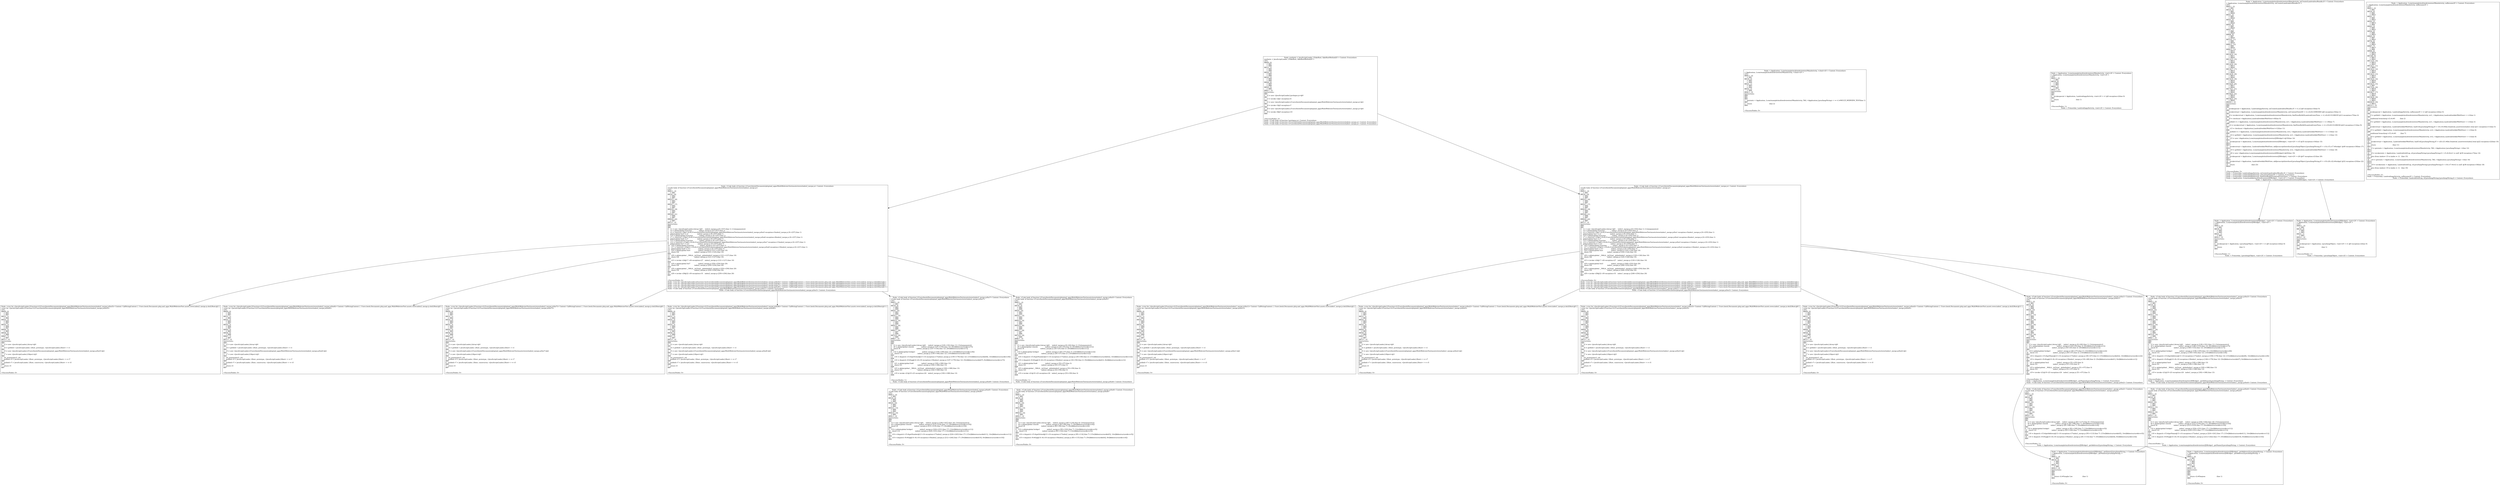 digraph callgraph{
3 [label="Node: synthetic < JavaScriptLoader, LFakeRoot, fakeRootMethod()V > Context: Everywhere
synthetic < JavaScriptLoader, LFakeRoot, fakeRootMethod()V >\lCFG:\lBB0[0..0]\l    -> BB1\l    -> BB6\lBB1[1..1]\l    -> BB2\l    -> BB6\lBB2[2..2]\l    -> BB3\l    -> BB6\lBB3[3..3]\l    -> BB4\l    -> BB6\lBB4[4..4]\l    -> BB5\l    -> BB6\lBB5[5..5]\l    -> BB6\lBB6[-1..-2]\lInstructions:\lBB0\l0   v2 = new <JavaScriptLoader,Lprologue.js>@0\lBB1\l1   v3 = invoke v2@1 exception:v4            \lBB2\l2   v5 = new <JavaScriptLoader,L/Users/leesh/Documents/plrg/and_apps/MultiWebviewTest/assets/www/index2_merge.js>@2\lBB3\l3   v6 = invoke v5@3 exception:v7            \lBB4\l4   v8 = new <JavaScriptLoader,L/Users/leesh/Documents/plrg/and_apps/MultiWebviewTest/assets/www/index1_merge.js>@4\lBB5\l5   v9 = invoke v8@5 exception:v10           \lBB6\l

<SuccessNodes: 3>\lNode: <Code body of function Lprologue.js> Context: Everywhere\lNode: <Code body of function L/Users/leesh/Documents/plrg/and_apps/MultiWebviewTest/assets/www/index2_merge.js> Context: Everywhere\lNode: <Code body of function L/Users/leesh/Documents/plrg/and_apps/MultiWebviewTest/assets/www/index1_merge.js> Context: Everywhere" shape=box]
4 [label="Node: < Application, Lcom/example/multiwebviewtest/MainActivity, <clinit>()V > Context: Everywhere
< Application, Lcom/example/multiwebviewtest/MainActivity, <clinit>()V >\lCFG:\lBB0[-1..-2]\l    -> BB1\lBB1[0..0]\l    -> BB2\l    -> BB4\lBB2[1..1]\l    -> BB3\l    -> BB4\lBB3[2..2]\l    -> BB4\lBB4[-1..-2]\lInstructions:\lBB0\lBB1\lBB2\l1   putstatic < Application, Lcom/example/multiwebviewtest/MainActivity, TAG, <Application,Ljava/lang/String> > = v1:#MULTI_WEBVIEW_TEST(line 1)\lBB3\l2   return                                   (line 2)\lBB4\l

<SuccessNodes: 0>\l" shape=box]
6 [label="Node: < Application, Lcom/example/multiwebviewtest/MainActivity, <init>()V > Context: Everywhere
< Application, Lcom/example/multiwebviewtest/MainActivity, <init>()V >\lCFG:\lBB0[-1..-2]\l    -> BB1\lBB1[0..0]\l    -> BB2\l    -> BB3\lBB2[1..1]\l    -> BB3\lBB3[-1..-2]\lInstructions:\lBB0\lBB1\l0   invokespecial < Application, Landroid/app/Activity, <init>()V > v1 @0 exception:v2(line 0)\lBB2\l1   return                                   (line 1)\lBB3\l

<SuccessNodes: 1>\lNode: < Primordial, Landroid/app/Activity, <init>()V > Context: Everywhere" shape=box]
9 [label="Node: < Application, Lcom/example/multiwebviewtest/MainActivity, onCreate(Landroid/os/Bundle;)V > Context: Everywhere
< Application, Lcom/example/multiwebviewtest/MainActivity, onCreate(Landroid/os/Bundle;)V >\lCFG:\lBB0[-1..-2]\l    -> BB1\lBB1[0..0]\l    -> BB2\l    -> BB20\lBB2[1..2]\l    -> BB3\l    -> BB20\lBB3[3..4]\l    -> BB4\l    -> BB20\lBB4[5..6]\l    -> BB5\l    -> BB20\lBB5[7..7]\l    -> BB6\l    -> BB20\lBB6[8..9]\l    -> BB7\l    -> BB20\lBB7[10..11]\l    -> BB8\l    -> BB20\lBB8[12..12]\l    -> BB9\l    -> BB20\lBB9[13..13]\l    -> BB10\l    -> BB20\lBB10[14..14]\l    -> BB11\l    -> BB20\lBB11[15..15]\l    -> BB12\l    -> BB20\lBB12[16..16]\l    -> BB13\l    -> BB20\lBB13[17..17]\l    -> BB14\l    -> BB20\lBB14[18..18]\l    -> BB15\l    -> BB20\lBB15[19..19]\l    -> BB16\l    -> BB20\lBB16[20..20]\l    -> BB17\l    -> BB20\lBB17[21..21]\l    -> BB18\l    -> BB20\lBB18[22..22]\l    -> BB19\l    -> BB20\lBB19[23..23]\l    -> BB20\lBB20[-1..-2]\lInstructions:\lBB0\lBB1\l0   invokespecial < Application, Landroid/app/Activity, onCreate(Landroid/os/Bundle;)V > v1,v2 @0 exception:v3(line 0)\lBB2\l2   invokevirtual < Application, Lcom/example/multiwebviewtest/MainActivity, setContentView(I)V > v1,v4:#2130903065 @6 exception:v5(line 2)\lBB3\l4   v8 = invokevirtual < Application, Lcom/example/multiwebviewtest/MainActivity, findViewById(I)Landroid/view/View; > v1,v6:#2131296335 @12 exception:v7(line 4)\lBB4\l6   v9 = checkcast <Application,Landroid/webkit/WebView>v8(line 6)\lBB5\l7   putfield v1.< Application, Lcom/example/multiwebviewtest/MainActivity, wv1, <Application,Landroid/webkit/WebView> > = v9(line 7)\lBB6\l9   v12 = invokevirtual < Application, Lcom/example/multiwebviewtest/MainActivity, findViewById(I)Landroid/view/View; > v1,v10:#2131296336 @23 exception:v11(line 9)\lBB7\l11   v13 = checkcast <Application,Landroid/webkit/WebView>v12(line 11)\lBB8\l12   putfield v1.< Application, Lcom/example/multiwebviewtest/MainActivity, wv2, <Application,Landroid/webkit/WebView> > = v13(line 12)\lBB9\l13   v14 = getfield < Application, Lcom/example/multiwebviewtest/MainActivity, wv1, <Application,Landroid/webkit/WebView> > v1(line 13)\lBB10\l14   v15 = new <Application,Lcom/example/multiwebviewtest/JSBridge1>@33(line 14)\lBB11\l15   invokespecial < Application, Lcom/example/multiwebviewtest/JSBridge1, <init>()V > v15 @35 exception:v16(line 15)\lBB12\lBB13\l17   invokevirtual < Application, Landroid/webkit/WebView, addJavascriptInterface(Ljava/lang/Object;Ljava/lang/String;)V > v14,v15,v17:#bridge1 @40 exception:v18(line 17)\lBB14\l18   v19 = getfield < Application, Lcom/example/multiwebviewtest/MainActivity, wv2, <Application,Landroid/webkit/WebView> > v1(line 18)\lBB15\l19   v20 = new <Application,Lcom/example/multiwebviewtest/JSBridge2>@45(line 19)\lBB16\l20   invokespecial < Application, Lcom/example/multiwebviewtest/JSBridge2, <init>()V > v20 @47 exception:v21(line 20)\lBB17\lBB18\l22   invokevirtual < Application, Landroid/webkit/WebView, addJavascriptInterface(Ljava/lang/Object;Ljava/lang/String;)V > v19,v20,v22:#bridge2 @52 exception:v23(line 22)\lBB19\l23   return                                  (line 23)\lBB20\l

<SuccessNodes: 5>\lNode: < Primordial, Landroid/app/Activity, onCreate(Landroid/os/Bundle;)V > Context: Everywhere\lNode: < Primordial, Landroid/app/Activity, setContentView(I)V > Context: Everywhere\lNode: < Primordial, Landroid/app/Activity, findViewById(I)Landroid/view/View; > Context: Everywhere\lNode: < Application, Lcom/example/multiwebviewtest/JSBridge1, <init>()V > Context: Everywhere\lNode: < Application, Lcom/example/multiwebviewtest/JSBridge2, <init>()V > Context: Everywhere" shape=box]
10 [label="Node: < Application, Lcom/example/multiwebviewtest/MainActivity, onResume()V > Context: Everywhere
< Application, Lcom/example/multiwebviewtest/MainActivity, onResume()V >\lCFG:\lBB0[-1..-2]\l    -> BB1\lBB1[0..0]\l    -> BB2\l    -> BB21\lBB2[1..1]\l    -> BB3\l    -> BB21\lBB3[2..2]\l    -> BB13\l    -> BB4\lBB4[3..3]\l    -> BB5\l    -> BB21\lBB5[4..4]\l    -> BB6\l    -> BB21\lBB6[5..5]\l    -> BB7\l    -> BB21\lBB7[6..6]\l    -> BB8\l    -> BB21\lBB8[7..7]\l    -> BB17\l    -> BB9\lBB9[8..8]\l    -> BB10\l    -> BB21\lBB10[9..9]\l    -> BB11\l    -> BB21\lBB11[10..10]\l    -> BB12\l    -> BB21\lBB12[11..11]\l    -> BB21\lBB13[12..12]\l    -> BB14\l    -> BB21\lBB14[13..13]\l    -> BB15\l    -> BB21\lBB15[14..14]\l    -> BB16\l    -> BB21\lBB16[15..15]\l    -> BB7\lBB17[16..16]\l    -> BB18\l    -> BB21\lBB18[17..17]\l    -> BB19\l    -> BB21\lBB19[18..18]\l    -> BB20\l    -> BB21\lBB20[19..19]\l    -> BB12\lBB21[-1..-2]\lInstructions:\lBB0\lBB1\l0   invokespecial < Application, Landroid/app/Activity, onResume()V > v1 @0 exception:v2(line 0)\lBB2\l1   v3 = getfield < Application, Lcom/example/multiwebviewtest/MainActivity, wv1, <Application,Landroid/webkit/WebView> > v1(line 1)\lBB3\l2   conditional branch(eq) v3,v4:#0          (line 2)\lBB4\l3   v9 = getfield < Application, Lcom/example/multiwebviewtest/MainActivity, wv1, <Application,Landroid/webkit/WebView> > v1(line 3)\lBB5\lBB6\l5   invokevirtual < Application, Landroid/webkit/WebView, loadUrl(Ljava/lang/String;)V > v9,v10:#file:///android_asset/www/index1.html @11 exception:v11(line 5)\lBB7\l6   v15 = getfield < Application, Lcom/example/multiwebviewtest/MainActivity, wv2, <Application,Landroid/webkit/WebView> > v1(line 6)\lBB8\l7   conditional branch(eq) v15,v4:#0         (line 7)\lBB9\l8   v20 = getfield < Application, Lcom/example/multiwebviewtest/MainActivity, wv2, <Application,Landroid/webkit/WebView> > v1(line 8)\lBB10\lBB11\l10   invokevirtual < Application, Landroid/webkit/WebView, loadUrl(Ljava/lang/String;)V > v20,v21:#file:///android_asset/www/index2.html @22 exception:v22(line 10)\lBB12\l11   return                                  (line 11)\lBB13\l12   v5 = getstatic < Application, Lcom/example/multiwebviewtest/MainActivity, TAG, <Application,Ljava/lang/String> >(line 12)\lBB14\lBB15\l14   v8 = invokestatic < Application, Landroid/util/Log, e(Ljava/lang/String;Ljava/lang/String;)I > v5,v6:#wv1 is null! @30 exception:v7(line 14)\lBB16\l15   goto (from iindex= 15 to iindex = -1)   (line 15)\lBB17\l16   v16 = getstatic < Application, Lcom/example/multiwebviewtest/MainActivity, TAG, <Application,Ljava/lang/String> >(line 16)\lBB18\lBB19\l18   v19 = invokestatic < Application, Landroid/util/Log, e(Ljava/lang/String;Ljava/lang/String;)I > v16,v17:#wv2 is null! @38 exception:v18(line 18)\lBB20\l19   goto (from iindex= 19 to iindex = -1)   (line 19)\lBB21\l

<SuccessNodes: 2>\lNode: < Primordial, Landroid/app/Activity, onResume()V > Context: Everywhere\lNode: < Primordial, Landroid/util/Log, e(Ljava/lang/String;Ljava/lang/String;)I > Context: Everywhere" shape=box]
12 [label="Node: <Code body of function L/Users/leesh/Documents/plrg/and_apps/MultiWebviewTest/assets/www/index2_merge.js> Context: Everywhere
<Code body of function L/Users/leesh/Documents/plrg/and_apps/MultiWebviewTest/assets/www/index2_merge.js>\lCFG:\lBB0[-1..-2]\l    -> BB1\lBB1[0..14]\l    -> BB2\l    -> BB7\lBB2[15..16]\l    -> BB3\l    -> BB7\lBB3[17..17]\l    -> BB4\l    -> BB7\lBB4[18..19]\l    -> BB5\l    -> BB7\lBB5[20..21]\l    -> BB6\l    -> BB7\lBB6[22..22]\l    -> BB7\lBB7[-1..-2]\lInstructions:\lBB0\lBB1\l0   v1 = new <JavaScriptLoader,LArray>@0     index2_merge.js [0->257] (line 1) {1=[arguments]}\l1   v5 = global:global Function              index2_merge.js [0->257] (line 1)\l2   v2 = construct v5@2 v4:#L/Users/leesh/Documents/plrg/and_apps/MultiWebviewTest/assets/www/index2_merge.js/foo5 exception:v3index2_merge.js [0->257] (line 1)\l3   global:global foo5 = v2                  index2_merge.js [0->257] (line 1)\l4   v10 = global:global Function             index2_merge.js [0->257] (line 1)\l5   v7 = construct v10@5 v9:#L/Users/leesh/Documents/plrg/and_apps/MultiWebviewTest/assets/www/index2_merge.js/foo6 exception:v8index2_merge.js [0->257] (line 1)\l6   global:global foo6 = v7                  index2_merge.js [0->257] (line 1)\l7   v15 = global:global Function             index2_merge.js [0->257] (line 1)\l8   v12 = construct v15@8 v14:#L/Users/leesh/Documents/plrg/and_apps/MultiWebviewTest/assets/www/index2_merge.js/foo7 exception:v13index2_merge.js [0->257] (line 1)\l9   global:global foo7 = v12                 index2_merge.js [0->257] (line 1)\l10   v20 = global:global Function            index2_merge.js [0->257] (line 1)\l11   v17 = construct v20@11 v19:#L/Users/leesh/Documents/plrg/and_apps/MultiWebviewTest/assets/www/index2_merge.js/foo8 exception:v18index2_merge.js [0->257] (line 1)\l12   global:global foo8 = v17                index2_merge.js [0->257] (line 1)\l13   v24 = global:global foo5                index2_merge.js [121->125] (line 10)\l14   check v24                               index2_merge.js [121->125] (line 10)\lBB2\l15   v26 = global:global __WALA__int3rnal__globalindex2_merge.js [121->127] (line 10)\l16   check v26                               index2_merge.js [121->127] (line 10)\lBB3\l17   v23 = invoke v24@17 v26 exception:v27   index2_merge.js [121->127] (line 10)\lBB4\l18   v29 = global:global foo7                index2_merge.js [250->254] (line 20)\l19   check v29                               index2_merge.js [250->254] (line 20)\lBB5\l20   v30 = global:global __WALA__int3rnal__globalindex2_merge.js [250->256] (line 20)\l21   check v30                               index2_merge.js [250->256] (line 20)\lBB6\l22   v28 = invoke v29@22 v30 exception:v31   index2_merge.js [250->256] (line 20)\lBB7\l

<SuccessNodes: 6>\lNode: <ctor for <JavaScriptLoader,LFunction>(L/Users/leesh/Documents/plrg/and_apps/MultiWebviewTest/assets/www/index2_merge.js/foo5)> Context: CallStringContext: [ .Users.leesh.Documents.plrg.and_apps.MultiWebviewTest.assets.www.index2_merge.js.do()LRoot;@2 ]\lNode: <ctor for <JavaScriptLoader,LFunction>(L/Users/leesh/Documents/plrg/and_apps/MultiWebviewTest/assets/www/index2_merge.js/foo6)> Context: CallStringContext: [ .Users.leesh.Documents.plrg.and_apps.MultiWebviewTest.assets.www.index2_merge.js.do()LRoot;@5 ]\lNode: <ctor for <JavaScriptLoader,LFunction>(L/Users/leesh/Documents/plrg/and_apps/MultiWebviewTest/assets/www/index2_merge.js/foo7)> Context: CallStringContext: [ .Users.leesh.Documents.plrg.and_apps.MultiWebviewTest.assets.www.index2_merge.js.do()LRoot;@8 ]\lNode: <ctor for <JavaScriptLoader,LFunction>(L/Users/leesh/Documents/plrg/and_apps/MultiWebviewTest/assets/www/index2_merge.js/foo8)> Context: CallStringContext: [ .Users.leesh.Documents.plrg.and_apps.MultiWebviewTest.assets.www.index2_merge.js.do()LRoot;@11 ]\lNode: <Code body of function L/Users/leesh/Documents/plrg/and_apps/MultiWebviewTest/assets/www/index2_merge.js/foo7> Context: Everywhere\lNode: <Code body of function L/Users/leesh/Documents/plrg/and_apps/MultiWebviewTest/assets/www/index2_merge.js/foo5> Context: Everywhere" shape=box]
13 [label="Node: <Code body of function L/Users/leesh/Documents/plrg/and_apps/MultiWebviewTest/assets/www/index1_merge.js> Context: Everywhere
<Code body of function L/Users/leesh/Documents/plrg/and_apps/MultiWebviewTest/assets/www/index1_merge.js>\lCFG:\lBB0[-1..-2]\l    -> BB1\lBB1[0..14]\l    -> BB2\l    -> BB7\lBB2[15..16]\l    -> BB3\l    -> BB7\lBB3[17..17]\l    -> BB4\l    -> BB7\lBB4[18..19]\l    -> BB5\l    -> BB7\lBB5[20..21]\l    -> BB6\l    -> BB7\lBB6[22..22]\l    -> BB7\lBB7[-1..-2]\lInstructions:\lBB0\lBB1\l0   v1 = new <JavaScriptLoader,LArray>@0     index1_merge.js [0->255] (line 1) {1=[arguments]}\l1   v5 = global:global Function              index1_merge.js [0->255] (line 1)\l2   v2 = construct v5@2 v4:#L/Users/leesh/Documents/plrg/and_apps/MultiWebviewTest/assets/www/index1_merge.js/foo1 exception:v3index1_merge.js [0->255] (line 1)\l3   global:global foo1 = v2                  index1_merge.js [0->255] (line 1)\l4   v10 = global:global Function             index1_merge.js [0->255] (line 1)\l5   v7 = construct v10@5 v9:#L/Users/leesh/Documents/plrg/and_apps/MultiWebviewTest/assets/www/index1_merge.js/foo2 exception:v8index1_merge.js [0->255] (line 1)\l6   global:global foo2 = v7                  index1_merge.js [0->255] (line 1)\l7   v15 = global:global Function             index1_merge.js [0->255] (line 1)\l8   v12 = construct v15@8 v14:#L/Users/leesh/Documents/plrg/and_apps/MultiWebviewTest/assets/www/index1_merge.js/foo3 exception:v13index1_merge.js [0->255] (line 1)\l9   global:global foo3 = v12                 index1_merge.js [0->255] (line 1)\l10   v20 = global:global Function            index1_merge.js [0->255] (line 1)\l11   v17 = construct v20@11 v19:#L/Users/leesh/Documents/plrg/and_apps/MultiWebviewTest/assets/www/index1_merge.js/foo4 exception:v18index1_merge.js [0->255] (line 1)\l12   global:global foo4 = v17                index1_merge.js [0->255] (line 1)\l13   v24 = global:global foo1                index1_merge.js [120->124] (line 10)\l14   check v24                               index1_merge.js [120->124] (line 10)\lBB2\l15   v26 = global:global __WALA__int3rnal__globalindex1_merge.js [120->126] (line 10)\l16   check v26                               index1_merge.js [120->126] (line 10)\lBB3\l17   v23 = invoke v24@17 v26 exception:v27   index1_merge.js [120->126] (line 10)\lBB4\l18   v29 = global:global foo3                index1_merge.js [248->252] (line 20)\l19   check v29                               index1_merge.js [248->252] (line 20)\lBB5\l20   v30 = global:global __WALA__int3rnal__globalindex1_merge.js [248->254] (line 20)\l21   check v30                               index1_merge.js [248->254] (line 20)\lBB6\l22   v28 = invoke v29@22 v30 exception:v31   index1_merge.js [248->254] (line 20)\lBB7\l

<SuccessNodes: 6>\lNode: <ctor for <JavaScriptLoader,LFunction>(L/Users/leesh/Documents/plrg/and_apps/MultiWebviewTest/assets/www/index1_merge.js/foo1)> Context: CallStringContext: [ .Users.leesh.Documents.plrg.and_apps.MultiWebviewTest.assets.www.index1_merge.js.do()LRoot;@2 ]\lNode: <ctor for <JavaScriptLoader,LFunction>(L/Users/leesh/Documents/plrg/and_apps/MultiWebviewTest/assets/www/index1_merge.js/foo2)> Context: CallStringContext: [ .Users.leesh.Documents.plrg.and_apps.MultiWebviewTest.assets.www.index1_merge.js.do()LRoot;@5 ]\lNode: <ctor for <JavaScriptLoader,LFunction>(L/Users/leesh/Documents/plrg/and_apps/MultiWebviewTest/assets/www/index1_merge.js/foo3)> Context: CallStringContext: [ .Users.leesh.Documents.plrg.and_apps.MultiWebviewTest.assets.www.index1_merge.js.do()LRoot;@8 ]\lNode: <ctor for <JavaScriptLoader,LFunction>(L/Users/leesh/Documents/plrg/and_apps/MultiWebviewTest/assets/www/index1_merge.js/foo4)> Context: CallStringContext: [ .Users.leesh.Documents.plrg.and_apps.MultiWebviewTest.assets.www.index1_merge.js.do()LRoot;@11 ]\lNode: <Code body of function L/Users/leesh/Documents/plrg/and_apps/MultiWebviewTest/assets/www/index1_merge.js/foo1> Context: Everywhere\lNode: <Code body of function L/Users/leesh/Documents/plrg/and_apps/MultiWebviewTest/assets/www/index1_merge.js/foo3> Context: Everywhere" shape=box]
25 [label="Node: < Application, Lcom/example/multiwebviewtest/JSBridge1, <init>()V > Context: Everywhere
< Application, Lcom/example/multiwebviewtest/JSBridge1, <init>()V >\lCFG:\lBB0[-1..-2]\l    -> BB1\lBB1[0..0]\l    -> BB2\l    -> BB3\lBB2[1..1]\l    -> BB3\lBB3[-1..-2]\lInstructions:\lBB0\lBB1\l0   invokespecial < Application, Ljava/lang/Object, <init>()V > v1 @0 exception:v2(line 0)\lBB2\l1   return                                   (line 1)\lBB3\l

<SuccessNodes: 1>\lNode: < Primordial, Ljava/lang/Object, <init>()V > Context: Everywhere" shape=box]
26 [label="Node: < Application, Lcom/example/multiwebviewtest/JSBridge2, <init>()V > Context: Everywhere
< Application, Lcom/example/multiwebviewtest/JSBridge2, <init>()V >\lCFG:\lBB0[-1..-2]\l    -> BB1\lBB1[0..0]\l    -> BB2\l    -> BB3\lBB2[1..1]\l    -> BB3\lBB3[-1..-2]\lInstructions:\lBB0\lBB1\l0   invokespecial < Application, Ljava/lang/Object, <init>()V > v1 @0 exception:v2(line 0)\lBB2\l1   return                                   (line 1)\lBB3\l

<SuccessNodes: 1>\lNode: < Primordial, Ljava/lang/Object, <init>()V > Context: Everywhere" shape=box]
132 [label="Node: <ctor for <JavaScriptLoader,LFunction>(L/Users/leesh/Documents/plrg/and_apps/MultiWebviewTest/assets/www/index2_merge.js/foo5)> Context: CallStringContext: [ .Users.leesh.Documents.plrg.and_apps.MultiWebviewTest.assets.www.index2_merge.js.do()LRoot;@2 ]
<ctor for <JavaScriptLoader,LFunction>(L/Users/leesh/Documents/plrg/and_apps/MultiWebviewTest/assets/www/index2_merge.js/foo5)>\lCFG:\lBB0[0..0]\l    -> BB1\l    -> BB7\lBB1[1..1]\l    -> BB2\lBB2[2..2]\l    -> BB3\l    -> BB7\lBB3[3..3]\l    -> BB4\l    -> BB7\lBB4[4..5]\l    -> BB5\lBB5[6..6]\l    -> BB6\lBB6[7..7]\l    -> BB7\lBB7[-1..-2]\lInstructions:\lBB0\l0   v2 = new <JavaScriptLoader,LArray>@0     \lBB1\l1   v4 = getfield < JavaScriptLoader, LRoot, prototype, <JavaScriptLoader,LRoot> > v1\lBB2\l2   v5 = new <JavaScriptLoader,L/Users/leesh/Documents/plrg/and_apps/MultiWebviewTest/assets/www/index2_merge.js/foo5>@2\lBB3\l3   v7 = new <JavaScriptLoader,LObject>@3    \lBB4\l4   set_prototype(v5, v4)                    \l5   putfield v5.< JavaScriptLoader, LRoot, prototype, <JavaScriptLoader,LRoot> > = v7\lBB5\l6   putfield v7.< JavaScriptLoader, LRoot, constructor, <JavaScriptLoader,LRoot> > = v5\lBB6\l7   return v5                                \lBB7\l

<SuccessNodes: 0>\l" shape=box]
133 [label="Node: <ctor for <JavaScriptLoader,LFunction>(L/Users/leesh/Documents/plrg/and_apps/MultiWebviewTest/assets/www/index2_merge.js/foo6)> Context: CallStringContext: [ .Users.leesh.Documents.plrg.and_apps.MultiWebviewTest.assets.www.index2_merge.js.do()LRoot;@5 ]
<ctor for <JavaScriptLoader,LFunction>(L/Users/leesh/Documents/plrg/and_apps/MultiWebviewTest/assets/www/index2_merge.js/foo6)>\lCFG:\lBB0[0..0]\l    -> BB1\l    -> BB7\lBB1[1..1]\l    -> BB2\lBB2[2..2]\l    -> BB3\l    -> BB7\lBB3[3..3]\l    -> BB4\l    -> BB7\lBB4[4..5]\l    -> BB5\lBB5[6..6]\l    -> BB6\lBB6[7..7]\l    -> BB7\lBB7[-1..-2]\lInstructions:\lBB0\l0   v2 = new <JavaScriptLoader,LArray>@0     \lBB1\l1   v4 = getfield < JavaScriptLoader, LRoot, prototype, <JavaScriptLoader,LRoot> > v1\lBB2\l2   v5 = new <JavaScriptLoader,L/Users/leesh/Documents/plrg/and_apps/MultiWebviewTest/assets/www/index2_merge.js/foo6>@2\lBB3\l3   v7 = new <JavaScriptLoader,LObject>@3    \lBB4\l4   set_prototype(v5, v4)                    \l5   putfield v5.< JavaScriptLoader, LRoot, prototype, <JavaScriptLoader,LRoot> > = v7\lBB5\l6   putfield v7.< JavaScriptLoader, LRoot, constructor, <JavaScriptLoader,LRoot> > = v5\lBB6\l7   return v5                                \lBB7\l

<SuccessNodes: 0>\l" shape=box]
134 [label="Node: <ctor for <JavaScriptLoader,LFunction>(L/Users/leesh/Documents/plrg/and_apps/MultiWebviewTest/assets/www/index2_merge.js/foo7)> Context: CallStringContext: [ .Users.leesh.Documents.plrg.and_apps.MultiWebviewTest.assets.www.index2_merge.js.do()LRoot;@8 ]
<ctor for <JavaScriptLoader,LFunction>(L/Users/leesh/Documents/plrg/and_apps/MultiWebviewTest/assets/www/index2_merge.js/foo7)>\lCFG:\lBB0[0..0]\l    -> BB1\l    -> BB7\lBB1[1..1]\l    -> BB2\lBB2[2..2]\l    -> BB3\l    -> BB7\lBB3[3..3]\l    -> BB4\l    -> BB7\lBB4[4..5]\l    -> BB5\lBB5[6..6]\l    -> BB6\lBB6[7..7]\l    -> BB7\lBB7[-1..-2]\lInstructions:\lBB0\l0   v2 = new <JavaScriptLoader,LArray>@0     \lBB1\l1   v4 = getfield < JavaScriptLoader, LRoot, prototype, <JavaScriptLoader,LRoot> > v1\lBB2\l2   v5 = new <JavaScriptLoader,L/Users/leesh/Documents/plrg/and_apps/MultiWebviewTest/assets/www/index2_merge.js/foo7>@2\lBB3\l3   v7 = new <JavaScriptLoader,LObject>@3    \lBB4\l4   set_prototype(v5, v4)                    \l5   putfield v5.< JavaScriptLoader, LRoot, prototype, <JavaScriptLoader,LRoot> > = v7\lBB5\l6   putfield v7.< JavaScriptLoader, LRoot, constructor, <JavaScriptLoader,LRoot> > = v5\lBB6\l7   return v5                                \lBB7\l

<SuccessNodes: 0>\l" shape=box]
135 [label="Node: <ctor for <JavaScriptLoader,LFunction>(L/Users/leesh/Documents/plrg/and_apps/MultiWebviewTest/assets/www/index2_merge.js/foo8)> Context: CallStringContext: [ .Users.leesh.Documents.plrg.and_apps.MultiWebviewTest.assets.www.index2_merge.js.do()LRoot;@11 ]
<ctor for <JavaScriptLoader,LFunction>(L/Users/leesh/Documents/plrg/and_apps/MultiWebviewTest/assets/www/index2_merge.js/foo8)>\lCFG:\lBB0[0..0]\l    -> BB1\l    -> BB7\lBB1[1..1]\l    -> BB2\lBB2[2..2]\l    -> BB3\l    -> BB7\lBB3[3..3]\l    -> BB4\l    -> BB7\lBB4[4..5]\l    -> BB5\lBB5[6..6]\l    -> BB6\lBB6[7..7]\l    -> BB7\lBB7[-1..-2]\lInstructions:\lBB0\l0   v2 = new <JavaScriptLoader,LArray>@0     \lBB1\l1   v4 = getfield < JavaScriptLoader, LRoot, prototype, <JavaScriptLoader,LRoot> > v1\lBB2\l2   v5 = new <JavaScriptLoader,L/Users/leesh/Documents/plrg/and_apps/MultiWebviewTest/assets/www/index2_merge.js/foo8>@2\lBB3\l3   v7 = new <JavaScriptLoader,LObject>@3    \lBB4\l4   set_prototype(v5, v4)                    \l5   putfield v5.< JavaScriptLoader, LRoot, prototype, <JavaScriptLoader,LRoot> > = v7\lBB5\l6   putfield v7.< JavaScriptLoader, LRoot, constructor, <JavaScriptLoader,LRoot> > = v5\lBB6\l7   return v5                                \lBB7\l

<SuccessNodes: 0>\l" shape=box]
136 [label="Node: <ctor for <JavaScriptLoader,LFunction>(L/Users/leesh/Documents/plrg/and_apps/MultiWebviewTest/assets/www/index1_merge.js/foo1)> Context: CallStringContext: [ .Users.leesh.Documents.plrg.and_apps.MultiWebviewTest.assets.www.index1_merge.js.do()LRoot;@2 ]
<ctor for <JavaScriptLoader,LFunction>(L/Users/leesh/Documents/plrg/and_apps/MultiWebviewTest/assets/www/index1_merge.js/foo1)>\lCFG:\lBB0[0..0]\l    -> BB1\l    -> BB7\lBB1[1..1]\l    -> BB2\lBB2[2..2]\l    -> BB3\l    -> BB7\lBB3[3..3]\l    -> BB4\l    -> BB7\lBB4[4..5]\l    -> BB5\lBB5[6..6]\l    -> BB6\lBB6[7..7]\l    -> BB7\lBB7[-1..-2]\lInstructions:\lBB0\l0   v2 = new <JavaScriptLoader,LArray>@0     \lBB1\l1   v4 = getfield < JavaScriptLoader, LRoot, prototype, <JavaScriptLoader,LRoot> > v1\lBB2\l2   v5 = new <JavaScriptLoader,L/Users/leesh/Documents/plrg/and_apps/MultiWebviewTest/assets/www/index1_merge.js/foo1>@2\lBB3\l3   v7 = new <JavaScriptLoader,LObject>@3    \lBB4\l4   set_prototype(v5, v4)                    \l5   putfield v5.< JavaScriptLoader, LRoot, prototype, <JavaScriptLoader,LRoot> > = v7\lBB5\l6   putfield v7.< JavaScriptLoader, LRoot, constructor, <JavaScriptLoader,LRoot> > = v5\lBB6\l7   return v5                                \lBB7\l

<SuccessNodes: 0>\l" shape=box]
137 [label="Node: <ctor for <JavaScriptLoader,LFunction>(L/Users/leesh/Documents/plrg/and_apps/MultiWebviewTest/assets/www/index1_merge.js/foo2)> Context: CallStringContext: [ .Users.leesh.Documents.plrg.and_apps.MultiWebviewTest.assets.www.index1_merge.js.do()LRoot;@5 ]
<ctor for <JavaScriptLoader,LFunction>(L/Users/leesh/Documents/plrg/and_apps/MultiWebviewTest/assets/www/index1_merge.js/foo2)>\lCFG:\lBB0[0..0]\l    -> BB1\l    -> BB7\lBB1[1..1]\l    -> BB2\lBB2[2..2]\l    -> BB3\l    -> BB7\lBB3[3..3]\l    -> BB4\l    -> BB7\lBB4[4..5]\l    -> BB5\lBB5[6..6]\l    -> BB6\lBB6[7..7]\l    -> BB7\lBB7[-1..-2]\lInstructions:\lBB0\l0   v2 = new <JavaScriptLoader,LArray>@0     \lBB1\l1   v4 = getfield < JavaScriptLoader, LRoot, prototype, <JavaScriptLoader,LRoot> > v1\lBB2\l2   v5 = new <JavaScriptLoader,L/Users/leesh/Documents/plrg/and_apps/MultiWebviewTest/assets/www/index1_merge.js/foo2>@2\lBB3\l3   v7 = new <JavaScriptLoader,LObject>@3    \lBB4\l4   set_prototype(v5, v4)                    \l5   putfield v5.< JavaScriptLoader, LRoot, prototype, <JavaScriptLoader,LRoot> > = v7\lBB5\l6   putfield v7.< JavaScriptLoader, LRoot, constructor, <JavaScriptLoader,LRoot> > = v5\lBB6\l7   return v5                                \lBB7\l

<SuccessNodes: 0>\l" shape=box]
138 [label="Node: <ctor for <JavaScriptLoader,LFunction>(L/Users/leesh/Documents/plrg/and_apps/MultiWebviewTest/assets/www/index1_merge.js/foo3)> Context: CallStringContext: [ .Users.leesh.Documents.plrg.and_apps.MultiWebviewTest.assets.www.index1_merge.js.do()LRoot;@8 ]
<ctor for <JavaScriptLoader,LFunction>(L/Users/leesh/Documents/plrg/and_apps/MultiWebviewTest/assets/www/index1_merge.js/foo3)>\lCFG:\lBB0[0..0]\l    -> BB1\l    -> BB7\lBB1[1..1]\l    -> BB2\lBB2[2..2]\l    -> BB3\l    -> BB7\lBB3[3..3]\l    -> BB4\l    -> BB7\lBB4[4..5]\l    -> BB5\lBB5[6..6]\l    -> BB6\lBB6[7..7]\l    -> BB7\lBB7[-1..-2]\lInstructions:\lBB0\l0   v2 = new <JavaScriptLoader,LArray>@0     \lBB1\l1   v4 = getfield < JavaScriptLoader, LRoot, prototype, <JavaScriptLoader,LRoot> > v1\lBB2\l2   v5 = new <JavaScriptLoader,L/Users/leesh/Documents/plrg/and_apps/MultiWebviewTest/assets/www/index1_merge.js/foo3>@2\lBB3\l3   v7 = new <JavaScriptLoader,LObject>@3    \lBB4\l4   set_prototype(v5, v4)                    \l5   putfield v5.< JavaScriptLoader, LRoot, prototype, <JavaScriptLoader,LRoot> > = v7\lBB5\l6   putfield v7.< JavaScriptLoader, LRoot, constructor, <JavaScriptLoader,LRoot> > = v5\lBB6\l7   return v5                                \lBB7\l

<SuccessNodes: 0>\l" shape=box]
139 [label="Node: <ctor for <JavaScriptLoader,LFunction>(L/Users/leesh/Documents/plrg/and_apps/MultiWebviewTest/assets/www/index1_merge.js/foo4)> Context: CallStringContext: [ .Users.leesh.Documents.plrg.and_apps.MultiWebviewTest.assets.www.index1_merge.js.do()LRoot;@11 ]
<ctor for <JavaScriptLoader,LFunction>(L/Users/leesh/Documents/plrg/and_apps/MultiWebviewTest/assets/www/index1_merge.js/foo4)>\lCFG:\lBB0[0..0]\l    -> BB1\l    -> BB7\lBB1[1..1]\l    -> BB2\lBB2[2..2]\l    -> BB3\l    -> BB7\lBB3[3..3]\l    -> BB4\l    -> BB7\lBB4[4..5]\l    -> BB5\lBB5[6..6]\l    -> BB6\lBB6[7..7]\l    -> BB7\lBB7[-1..-2]\lInstructions:\lBB0\l0   v2 = new <JavaScriptLoader,LArray>@0     \lBB1\l1   v4 = getfield < JavaScriptLoader, LRoot, prototype, <JavaScriptLoader,LRoot> > v1\lBB2\l2   v5 = new <JavaScriptLoader,L/Users/leesh/Documents/plrg/and_apps/MultiWebviewTest/assets/www/index1_merge.js/foo4>@2\lBB3\l3   v7 = new <JavaScriptLoader,LObject>@3    \lBB4\l4   set_prototype(v5, v4)                    \l5   putfield v5.< JavaScriptLoader, LRoot, prototype, <JavaScriptLoader,LRoot> > = v7\lBB5\l6   putfield v7.< JavaScriptLoader, LRoot, constructor, <JavaScriptLoader,LRoot> > = v5\lBB6\l7   return v5                                \lBB7\l

<SuccessNodes: 0>\l" shape=box]
828 [label="Node: <Code body of function L/Users/leesh/Documents/plrg/and_apps/MultiWebviewTest/assets/www/index1_merge.js/foo1> Context: Everywhere
<Code body of function L/Users/leesh/Documents/plrg/and_apps/MultiWebviewTest/assets/www/index1_merge.js/foo1>\lCFG:\lBB0[-1..-2]\l    -> BB1\lBB1[0..4]\l    -> BB2\l    -> BB8\lBB2[5..10]\l    -> BB3\l    -> BB8\lBB3[11..13]\l    -> BB4\l    -> BB8\lBB4[14..14]\l    -> BB5\l    -> BB8\lBB5[15..16]\l    -> BB6\l    -> BB8\lBB6[17..18]\l    -> BB7\l    -> BB8\lBB7[19..19]\l    -> BB8\lBB8[-1..-2]\lInstructions:\lBB0\lBB1\l0   v3 = new <JavaScriptLoader,LArray>@0     index1_merge.js [0->60] (line 1) {3=[arguments]}\l3   v8 = global:global console               index1_merge.js [18->25] (line 2) {8=[$$destructure$rcvr1]}\l4   check v8                                 index1_merge.js [18->25] (line 2) {8=[$$destructure$rcvr1]}\lBB2\l9   v14 = global:global bridge1              index1_merge.js [30->37] (line 2) {14=[$$destructure$rcvr2]}\l10   check v14                               index1_merge.js [30->37] (line 2) {14=[$$destructure$rcvr2]}\lBB3\l13   v16 = dispatch v15:#getName@13 v14 exception:v17index1_merge.js [30->47] (line 2) {15=[$$destructure$elt2], 14=[$$destructure$rcvr2]}\lBB4\l14   v10 = dispatch v9:#log@14 v8,v16 exception:v18index1_merge.js [18->48] (line 2) {9=[$$destructure$elt1], 8=[$$destructure$rcvr1]}\lBB5\l15   v21 = global:global foo2                index1_merge.js [51->55] (line 3)\l16   check v21                               index1_merge.js [51->55] (line 3)\lBB6\l17   v23 = global:global __WALA__int3rnal__globalindex1_merge.js [51->57] (line 3)\l18   check v23                               index1_merge.js [51->57] (line 3)\lBB7\l19   v19 = invoke v21@19 v23 exception:v24   index1_merge.js [51->57] (line 3)\lBB8\l

<SuccessNodes: 2>\lNode: < Application, Lcom/example/multiwebviewtest/JSBridge1, getName()Ljava/lang/String; > Context: Everywhere\lNode: <Code body of function L/Users/leesh/Documents/plrg/and_apps/MultiWebviewTest/assets/www/index1_merge.js/foo2> Context: Everywhere" shape=box]
829 [label="Node: <Code body of function L/Users/leesh/Documents/plrg/and_apps/MultiWebviewTest/assets/www/index1_merge.js/foo3> Context: Everywhere
<Code body of function L/Users/leesh/Documents/plrg/and_apps/MultiWebviewTest/assets/www/index1_merge.js/foo3>\lCFG:\lBB0[-1..-2]\l    -> BB1\lBB1[0..4]\l    -> BB2\l    -> BB8\lBB2[5..10]\l    -> BB3\l    -> BB8\lBB3[11..13]\l    -> BB4\l    -> BB8\lBB4[14..14]\l    -> BB5\l    -> BB8\lBB5[15..16]\l    -> BB6\l    -> BB8\lBB6[17..18]\l    -> BB7\l    -> BB8\lBB7[19..19]\l    -> BB8\lBB8[-1..-2]\lInstructions:\lBB0\lBB1\l0   v3 = new <JavaScriptLoader,LArray>@0     index1_merge.js [128->191] (line 11) {3=[arguments]}\l3   v8 = global:global console               index1_merge.js [146->153] (line 12) {8=[$$destructure$rcvr7]}\l4   check v8                                 index1_merge.js [146->153] (line 12) {8=[$$destructure$rcvr7]}\lBB2\l9   v14 = global:global bridge1              index1_merge.js [158->165] (line 12) {14=[$$destructure$rcvr8]}\l10   check v14                               index1_merge.js [158->165] (line 12) {14=[$$destructure$rcvr8]}\lBB3\l13   v16 = dispatch v15:#getAddress@13 v14 exception:v17index1_merge.js [158->178] (line 12) {15=[$$destructure$elt8], 14=[$$destructure$rcvr8]}\lBB4\l14   v10 = dispatch v9:#log@14 v8,v16 exception:v18index1_merge.js [146->179] (line 12) {9=[$$destructure$elt7], 8=[$$destructure$rcvr7]}\lBB5\l15   v21 = global:global foo4                index1_merge.js [182->186] (line 13)\l16   check v21                               index1_merge.js [182->186] (line 13)\lBB6\l17   v23 = global:global __WALA__int3rnal__globalindex1_merge.js [182->188] (line 13)\l18   check v23                               index1_merge.js [182->188] (line 13)\lBB7\l19   v19 = invoke v21@19 v23 exception:v24   index1_merge.js [182->188] (line 13)\lBB8\l

<SuccessNodes: 2>\lNode: < Application, Lcom/example/multiwebviewtest/JSBridge1, getAddress()Ljava/lang/String; > Context: Everywhere\lNode: <Code body of function L/Users/leesh/Documents/plrg/and_apps/MultiWebviewTest/assets/www/index1_merge.js/foo4> Context: Everywhere" shape=box]
830 [label="Node: <Code body of function L/Users/leesh/Documents/plrg/and_apps/MultiWebviewTest/assets/www/index2_merge.js/foo7> Context: Everywhere
<Code body of function L/Users/leesh/Documents/plrg/and_apps/MultiWebviewTest/assets/www/index2_merge.js/foo7>\lCFG:\lBB0[-1..-2]\l    -> BB1\lBB1[0..4]\l    -> BB2\l    -> BB8\lBB2[5..10]\l    -> BB3\l    -> BB8\lBB3[11..13]\l    -> BB4\l    -> BB8\lBB4[14..14]\l    -> BB5\l    -> BB8\lBB5[15..16]\l    -> BB6\l    -> BB8\lBB6[17..18]\l    -> BB7\l    -> BB8\lBB7[19..19]\l    -> BB8\lBB8[-1..-2]\lInstructions:\lBB0\lBB1\l0   v3 = new <JavaScriptLoader,LArray>@0     index2_merge.js [129->191] (line 11) {3=[arguments]}\l3   v8 = global:global console               index2_merge.js [147->154] (line 12) {8=[$$destructure$rcvr7]}\l4   check v8                                 index2_merge.js [147->154] (line 12) {8=[$$destructure$rcvr7]}\lBB2\l9   v14 = global:global bridge1              index2_merge.js [159->166] (line 12) {14=[$$destructure$rcvr8]}\l10   check v14                               index2_merge.js [159->166] (line 12) {14=[$$destructure$rcvr8]}\lBB3\l13   v16 = dispatch v15:#getSchool@13 v14 exception:v17index2_merge.js [159->178] (line 12) {15=[$$destructure$elt8], 14=[$$destructure$rcvr8]}\lBB4\l14   v10 = dispatch v9:#log@14 v8,v16 exception:v18index2_merge.js [147->179] (line 12) {9=[$$destructure$elt7], 8=[$$destructure$rcvr7]}\lBB5\l15   v21 = global:global foo8                index2_merge.js [182->186] (line 13)\l16   check v21                               index2_merge.js [182->186] (line 13)\lBB6\l17   v23 = global:global __WALA__int3rnal__globalindex2_merge.js [182->188] (line 13)\l18   check v23                               index2_merge.js [182->188] (line 13)\lBB7\l19   v19 = invoke v21@19 v23 exception:v24   index2_merge.js [182->188] (line 13)\lBB8\l

<SuccessNodes: 1>\lNode: <Code body of function L/Users/leesh/Documents/plrg/and_apps/MultiWebviewTest/assets/www/index2_merge.js/foo8> Context: Everywhere" shape=box]
831 [label="Node: <Code body of function L/Users/leesh/Documents/plrg/and_apps/MultiWebviewTest/assets/www/index2_merge.js/foo5> Context: Everywhere
<Code body of function L/Users/leesh/Documents/plrg/and_apps/MultiWebviewTest/assets/www/index2_merge.js/foo5>\lCFG:\lBB0[-1..-2]\l    -> BB1\lBB1[0..4]\l    -> BB2\l    -> BB8\lBB2[5..10]\l    -> BB3\l    -> BB8\lBB3[11..13]\l    -> BB4\l    -> BB8\lBB4[14..14]\l    -> BB5\l    -> BB8\lBB5[15..16]\l    -> BB6\l    -> BB8\lBB6[17..18]\l    -> BB7\l    -> BB8\lBB7[19..19]\l    -> BB8\lBB8[-1..-2]\lInstructions:\lBB0\lBB1\l0   v3 = new <JavaScriptLoader,LArray>@0     index2_merge.js [0->62] (line 1) {3=[arguments]}\l3   v8 = global:global console               index2_merge.js [18->25] (line 2) {8=[$$destructure$rcvr1]}\l4   check v8                                 index2_merge.js [18->25] (line 2) {8=[$$destructure$rcvr1]}\lBB2\l9   v14 = global:global bridge1              index2_merge.js [30->37] (line 2) {14=[$$destructure$rcvr2]}\l10   check v14                               index2_merge.js [30->37] (line 2) {14=[$$destructure$rcvr2]}\lBB3\l13   v16 = dispatch v15:#getNumber@13 v14 exception:v17index2_merge.js [30->49] (line 2) {15=[$$destructure$elt2], 14=[$$destructure$rcvr2]}\lBB4\l14   v10 = dispatch v9:#log@14 v8,v16 exception:v18index2_merge.js [18->50] (line 2) {9=[$$destructure$elt1], 8=[$$destructure$rcvr1]}\lBB5\l15   v21 = global:global foo6                index2_merge.js [53->57] (line 3)\l16   check v21                               index2_merge.js [53->57] (line 3)\lBB6\l17   v23 = global:global __WALA__int3rnal__globalindex2_merge.js [53->59] (line 3)\l18   check v23                               index2_merge.js [53->59] (line 3)\lBB7\l19   v19 = invoke v21@19 v23 exception:v24   index2_merge.js [53->59] (line 3)\lBB8\l

<SuccessNodes: 1>\lNode: <Code body of function L/Users/leesh/Documents/plrg/and_apps/MultiWebviewTest/assets/www/index2_merge.js/foo6> Context: Everywhere" shape=box]
882 [label="Node: < Application, Lcom/example/multiwebviewtest/JSBridge1, getName()Ljava/lang/String; > Context: Everywhere
< Application, Lcom/example/multiwebviewtest/JSBridge1, getName()Ljava/lang/String; >\lCFG:\lBB0[-1..-2]\l    -> BB1\lBB1[0..0]\l    -> BB2\l    -> BB3\lBB2[1..1]\l    -> BB3\lBB3[-1..-2]\lInstructions:\lBB0\lBB1\lBB2\l1   return v2:#Sungho Lee                    (line 1)\lBB3\l

<SuccessNodes: 0>\l" shape=box]
883 [label="Node: <Code body of function L/Users/leesh/Documents/plrg/and_apps/MultiWebviewTest/assets/www/index1_merge.js/foo2> Context: Everywhere
<Code body of function L/Users/leesh/Documents/plrg/and_apps/MultiWebviewTest/assets/www/index1_merge.js/foo2>\lCFG:\lBB0[-1..-2]\l    -> BB1\lBB1[0..4]\l    -> BB2\l    -> BB5\lBB2[5..10]\l    -> BB3\l    -> BB5\lBB3[11..13]\l    -> BB4\l    -> BB5\lBB4[14..14]\l    -> BB5\lBB5[-1..-2]\lInstructions:\lBB0\lBB1\l0   v3 = new <JavaScriptLoader,LArray>@0     index1_merge.js [63->117] (line 6) {3=[arguments]}\l3   v8 = global:global console               index1_merge.js [81->88] (line 7) {8=[$$destructure$rcvr4]}\l4   check v8                                 index1_merge.js [81->88] (line 7) {8=[$$destructure$rcvr4]}\lBB2\l9   v14 = global:global bridge1              index1_merge.js [93->100] (line 7) {14=[$$destructure$rcvr5]}\l10   check v14                               index1_merge.js [93->100] (line 7) {14=[$$destructure$rcvr5]}\lBB3\l13   v16 = dispatch v15:#getAddress@13 v14 exception:v17index1_merge.js [93->113] (line 7) {15=[$$destructure$elt5], 14=[$$destructure$rcvr5]}\lBB4\l14   v10 = dispatch v9:#log@14 v8,v16 exception:v18index1_merge.js [81->114] (line 7) {9=[$$destructure$elt4], 8=[$$destructure$rcvr4]}\lBB5\l

<SuccessNodes: 1>\lNode: < Application, Lcom/example/multiwebviewtest/JSBridge1, getAddress()Ljava/lang/String; > Context: Everywhere" shape=box]
884 [label="Node: < Application, Lcom/example/multiwebviewtest/JSBridge1, getAddress()Ljava/lang/String; > Context: Everywhere
< Application, Lcom/example/multiwebviewtest/JSBridge1, getAddress()Ljava/lang/String; >\lCFG:\lBB0[-1..-2]\l    -> BB1\lBB1[0..0]\l    -> BB2\l    -> BB3\lBB2[1..1]\l    -> BB3\lBB3[-1..-2]\lInstructions:\lBB0\lBB1\lBB2\l1   return v2:#Daejeon                       (line 1)\lBB3\l

<SuccessNodes: 0>\l" shape=box]
885 [label="Node: <Code body of function L/Users/leesh/Documents/plrg/and_apps/MultiWebviewTest/assets/www/index1_merge.js/foo4> Context: Everywhere
<Code body of function L/Users/leesh/Documents/plrg/and_apps/MultiWebviewTest/assets/www/index1_merge.js/foo4>\lCFG:\lBB0[-1..-2]\l    -> BB1\lBB1[0..4]\l    -> BB2\l    -> BB5\lBB2[5..10]\l    -> BB3\l    -> BB5\lBB3[11..13]\l    -> BB4\l    -> BB5\lBB4[14..14]\l    -> BB5\lBB5[-1..-2]\lInstructions:\lBB0\lBB1\l0   v3 = new <JavaScriptLoader,LArray>@0     index1_merge.js [194->245] (line 16) {3=[arguments]}\l3   v8 = global:global console               index1_merge.js [212->219] (line 17) {8=[$$destructure$rcvr10]}\l4   check v8                                 index1_merge.js [212->219] (line 17) {8=[$$destructure$rcvr10]}\lBB2\l9   v14 = global:global bridge1              index1_merge.js [224->231] (line 17) {14=[$$destructure$rcvr11]}\l10   check v14                               index1_merge.js [224->231] (line 17) {14=[$$destructure$rcvr11]}\lBB3\l13   v16 = dispatch v15:#getName@13 v14 exception:v17index1_merge.js [224->241] (line 17) {15=[$$destructure$elt11], 14=[$$destructure$rcvr11]}\lBB4\l14   v10 = dispatch v9:#log@14 v8,v16 exception:v18index1_merge.js [212->242] (line 17) {9=[$$destructure$elt10], 8=[$$destructure$rcvr10]}\lBB5\l

<SuccessNodes: 1>\lNode: < Application, Lcom/example/multiwebviewtest/JSBridge1, getName()Ljava/lang/String; > Context: Everywhere" shape=box]
886 [label="Node: <Code body of function L/Users/leesh/Documents/plrg/and_apps/MultiWebviewTest/assets/www/index2_merge.js/foo8> Context: Everywhere
<Code body of function L/Users/leesh/Documents/plrg/and_apps/MultiWebviewTest/assets/www/index2_merge.js/foo8>\lCFG:\lBB0[-1..-2]\l    -> BB1\lBB1[0..4]\l    -> BB2\l    -> BB5\lBB2[5..10]\l    -> BB3\l    -> BB5\lBB3[11..13]\l    -> BB4\l    -> BB5\lBB4[14..14]\l    -> BB5\lBB5[-1..-2]\lInstructions:\lBB0\lBB1\l0   v3 = new <JavaScriptLoader,LArray>@0     index2_merge.js [194->247] (line 16) {3=[arguments]}\l3   v8 = global:global console               index2_merge.js [212->219] (line 17) {8=[$$destructure$rcvr10]}\l4   check v8                                 index2_merge.js [212->219] (line 17) {8=[$$destructure$rcvr10]}\lBB2\l9   v14 = global:global bridge1              index2_merge.js [224->231] (line 17) {14=[$$destructure$rcvr11]}\l10   check v14                               index2_merge.js [224->231] (line 17) {14=[$$destructure$rcvr11]}\lBB3\l13   v16 = dispatch v15:#getNumber@13 v14 exception:v17index2_merge.js [224->243] (line 17) {15=[$$destructure$elt11], 14=[$$destructure$rcvr11]}\lBB4\l14   v10 = dispatch v9:#log@14 v8,v16 exception:v18index2_merge.js [212->244] (line 17) {9=[$$destructure$elt10], 8=[$$destructure$rcvr10]}\lBB5\l

<SuccessNodes: 0>\l" shape=box]
887 [label="Node: <Code body of function L/Users/leesh/Documents/plrg/and_apps/MultiWebviewTest/assets/www/index2_merge.js/foo6> Context: Everywhere
<Code body of function L/Users/leesh/Documents/plrg/and_apps/MultiWebviewTest/assets/www/index2_merge.js/foo6>\lCFG:\lBB0[-1..-2]\l    -> BB1\lBB1[0..4]\l    -> BB2\l    -> BB5\lBB2[5..10]\l    -> BB3\l    -> BB5\lBB3[11..13]\l    -> BB4\l    -> BB5\lBB4[14..14]\l    -> BB5\lBB5[-1..-2]\lInstructions:\lBB0\lBB1\l0   v3 = new <JavaScriptLoader,LArray>@0     index2_merge.js [65->118] (line 6) {3=[arguments]}\l3   v8 = global:global console               index2_merge.js [83->90] (line 7) {8=[$$destructure$rcvr4]}\l4   check v8                                 index2_merge.js [83->90] (line 7) {8=[$$destructure$rcvr4]}\lBB2\l9   v14 = global:global bridge1              index2_merge.js [95->102] (line 7) {14=[$$destructure$rcvr5]}\l10   check v14                               index2_merge.js [95->102] (line 7) {14=[$$destructure$rcvr5]}\lBB3\l13   v16 = dispatch v15:#getSchool@13 v14 exception:v17index2_merge.js [95->114] (line 7) {15=[$$destructure$elt5], 14=[$$destructure$rcvr5]}\lBB4\l14   v10 = dispatch v9:#log@14 v8,v16 exception:v18index2_merge.js [83->115] (line 7) {9=[$$destructure$elt4], 8=[$$destructure$rcvr4]}\lBB5\l

<SuccessNodes: 0>\l" shape=box]
3 -> 12
3 -> 13
9 -> 25
9 -> 26
12 -> 132
12 -> 133
12 -> 134
12 -> 135
12 -> 830
12 -> 831
13 -> 136
13 -> 137
13 -> 138
13 -> 139
13 -> 828
13 -> 829
828 -> 882
828 -> 883
829 -> 884
829 -> 885
830 -> 886
831 -> 887
883 -> 884
885 -> 882
}